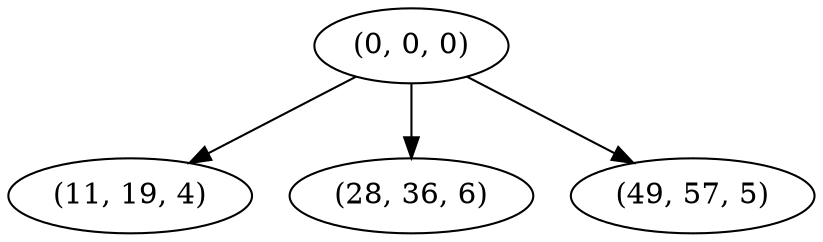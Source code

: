 digraph tree {
    "(0, 0, 0)";
    "(11, 19, 4)";
    "(28, 36, 6)";
    "(49, 57, 5)";
    "(0, 0, 0)" -> "(11, 19, 4)";
    "(0, 0, 0)" -> "(28, 36, 6)";
    "(0, 0, 0)" -> "(49, 57, 5)";
}

